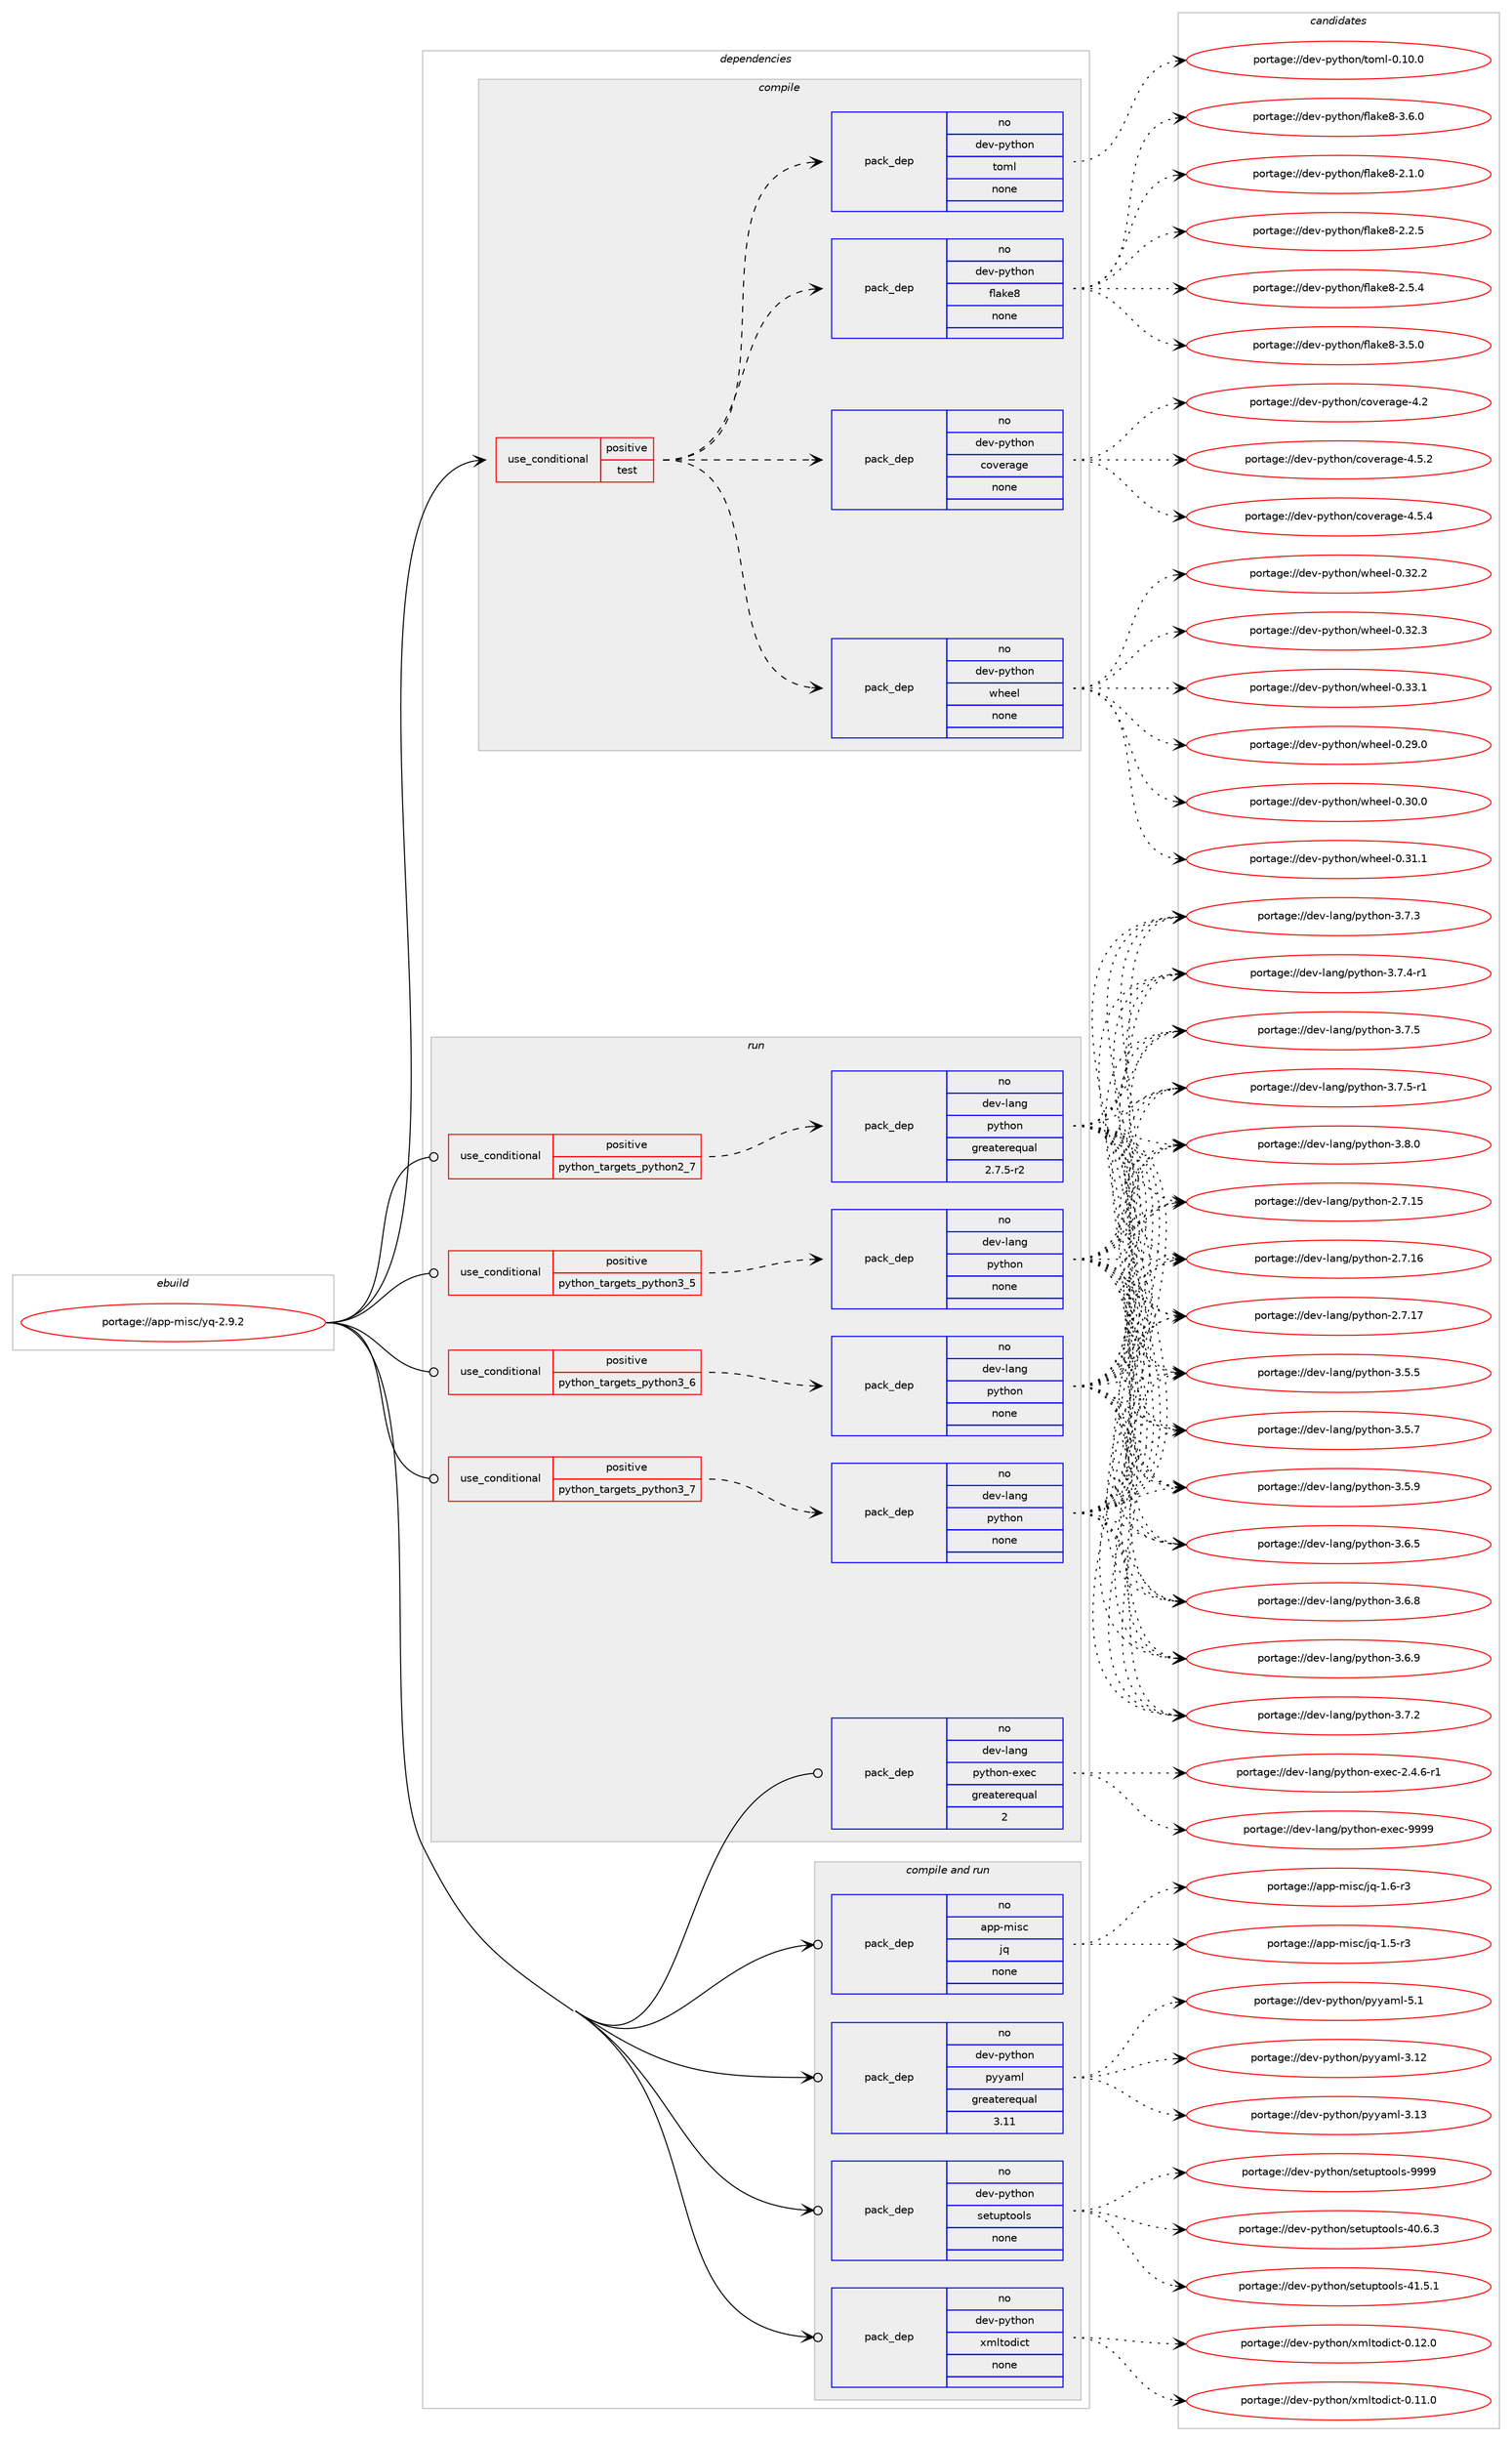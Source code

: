 digraph prolog {

# *************
# Graph options
# *************

newrank=true;
concentrate=true;
compound=true;
graph [rankdir=LR,fontname=Helvetica,fontsize=10,ranksep=1.5];#, ranksep=2.5, nodesep=0.2];
edge  [arrowhead=vee];
node  [fontname=Helvetica,fontsize=10];

# **********
# The ebuild
# **********

subgraph cluster_leftcol {
color=gray;
rank=same;
label=<<i>ebuild</i>>;
id [label="portage://app-misc/yq-2.9.2", color=red, width=4, href="../app-misc/yq-2.9.2.svg"];
}

# ****************
# The dependencies
# ****************

subgraph cluster_midcol {
color=gray;
label=<<i>dependencies</i>>;
subgraph cluster_compile {
fillcolor="#eeeeee";
style=filled;
label=<<i>compile</i>>;
subgraph cond9172 {
dependency36707 [label=<<TABLE BORDER="0" CELLBORDER="1" CELLSPACING="0" CELLPADDING="4"><TR><TD ROWSPAN="3" CELLPADDING="10">use_conditional</TD></TR><TR><TD>positive</TD></TR><TR><TD>test</TD></TR></TABLE>>, shape=none, color=red];
subgraph pack26920 {
dependency36708 [label=<<TABLE BORDER="0" CELLBORDER="1" CELLSPACING="0" CELLPADDING="4" WIDTH="220"><TR><TD ROWSPAN="6" CELLPADDING="30">pack_dep</TD></TR><TR><TD WIDTH="110">no</TD></TR><TR><TD>dev-python</TD></TR><TR><TD>coverage</TD></TR><TR><TD>none</TD></TR><TR><TD></TD></TR></TABLE>>, shape=none, color=blue];
}
dependency36707:e -> dependency36708:w [weight=20,style="dashed",arrowhead="vee"];
subgraph pack26921 {
dependency36709 [label=<<TABLE BORDER="0" CELLBORDER="1" CELLSPACING="0" CELLPADDING="4" WIDTH="220"><TR><TD ROWSPAN="6" CELLPADDING="30">pack_dep</TD></TR><TR><TD WIDTH="110">no</TD></TR><TR><TD>dev-python</TD></TR><TR><TD>flake8</TD></TR><TR><TD>none</TD></TR><TR><TD></TD></TR></TABLE>>, shape=none, color=blue];
}
dependency36707:e -> dependency36709:w [weight=20,style="dashed",arrowhead="vee"];
subgraph pack26922 {
dependency36710 [label=<<TABLE BORDER="0" CELLBORDER="1" CELLSPACING="0" CELLPADDING="4" WIDTH="220"><TR><TD ROWSPAN="6" CELLPADDING="30">pack_dep</TD></TR><TR><TD WIDTH="110">no</TD></TR><TR><TD>dev-python</TD></TR><TR><TD>toml</TD></TR><TR><TD>none</TD></TR><TR><TD></TD></TR></TABLE>>, shape=none, color=blue];
}
dependency36707:e -> dependency36710:w [weight=20,style="dashed",arrowhead="vee"];
subgraph pack26923 {
dependency36711 [label=<<TABLE BORDER="0" CELLBORDER="1" CELLSPACING="0" CELLPADDING="4" WIDTH="220"><TR><TD ROWSPAN="6" CELLPADDING="30">pack_dep</TD></TR><TR><TD WIDTH="110">no</TD></TR><TR><TD>dev-python</TD></TR><TR><TD>wheel</TD></TR><TR><TD>none</TD></TR><TR><TD></TD></TR></TABLE>>, shape=none, color=blue];
}
dependency36707:e -> dependency36711:w [weight=20,style="dashed",arrowhead="vee"];
}
id:e -> dependency36707:w [weight=20,style="solid",arrowhead="vee"];
}
subgraph cluster_compileandrun {
fillcolor="#eeeeee";
style=filled;
label=<<i>compile and run</i>>;
subgraph pack26924 {
dependency36712 [label=<<TABLE BORDER="0" CELLBORDER="1" CELLSPACING="0" CELLPADDING="4" WIDTH="220"><TR><TD ROWSPAN="6" CELLPADDING="30">pack_dep</TD></TR><TR><TD WIDTH="110">no</TD></TR><TR><TD>app-misc</TD></TR><TR><TD>jq</TD></TR><TR><TD>none</TD></TR><TR><TD></TD></TR></TABLE>>, shape=none, color=blue];
}
id:e -> dependency36712:w [weight=20,style="solid",arrowhead="odotvee"];
subgraph pack26925 {
dependency36713 [label=<<TABLE BORDER="0" CELLBORDER="1" CELLSPACING="0" CELLPADDING="4" WIDTH="220"><TR><TD ROWSPAN="6" CELLPADDING="30">pack_dep</TD></TR><TR><TD WIDTH="110">no</TD></TR><TR><TD>dev-python</TD></TR><TR><TD>pyyaml</TD></TR><TR><TD>greaterequal</TD></TR><TR><TD>3.11</TD></TR></TABLE>>, shape=none, color=blue];
}
id:e -> dependency36713:w [weight=20,style="solid",arrowhead="odotvee"];
subgraph pack26926 {
dependency36714 [label=<<TABLE BORDER="0" CELLBORDER="1" CELLSPACING="0" CELLPADDING="4" WIDTH="220"><TR><TD ROWSPAN="6" CELLPADDING="30">pack_dep</TD></TR><TR><TD WIDTH="110">no</TD></TR><TR><TD>dev-python</TD></TR><TR><TD>setuptools</TD></TR><TR><TD>none</TD></TR><TR><TD></TD></TR></TABLE>>, shape=none, color=blue];
}
id:e -> dependency36714:w [weight=20,style="solid",arrowhead="odotvee"];
subgraph pack26927 {
dependency36715 [label=<<TABLE BORDER="0" CELLBORDER="1" CELLSPACING="0" CELLPADDING="4" WIDTH="220"><TR><TD ROWSPAN="6" CELLPADDING="30">pack_dep</TD></TR><TR><TD WIDTH="110">no</TD></TR><TR><TD>dev-python</TD></TR><TR><TD>xmltodict</TD></TR><TR><TD>none</TD></TR><TR><TD></TD></TR></TABLE>>, shape=none, color=blue];
}
id:e -> dependency36715:w [weight=20,style="solid",arrowhead="odotvee"];
}
subgraph cluster_run {
fillcolor="#eeeeee";
style=filled;
label=<<i>run</i>>;
subgraph cond9173 {
dependency36716 [label=<<TABLE BORDER="0" CELLBORDER="1" CELLSPACING="0" CELLPADDING="4"><TR><TD ROWSPAN="3" CELLPADDING="10">use_conditional</TD></TR><TR><TD>positive</TD></TR><TR><TD>python_targets_python2_7</TD></TR></TABLE>>, shape=none, color=red];
subgraph pack26928 {
dependency36717 [label=<<TABLE BORDER="0" CELLBORDER="1" CELLSPACING="0" CELLPADDING="4" WIDTH="220"><TR><TD ROWSPAN="6" CELLPADDING="30">pack_dep</TD></TR><TR><TD WIDTH="110">no</TD></TR><TR><TD>dev-lang</TD></TR><TR><TD>python</TD></TR><TR><TD>greaterequal</TD></TR><TR><TD>2.7.5-r2</TD></TR></TABLE>>, shape=none, color=blue];
}
dependency36716:e -> dependency36717:w [weight=20,style="dashed",arrowhead="vee"];
}
id:e -> dependency36716:w [weight=20,style="solid",arrowhead="odot"];
subgraph cond9174 {
dependency36718 [label=<<TABLE BORDER="0" CELLBORDER="1" CELLSPACING="0" CELLPADDING="4"><TR><TD ROWSPAN="3" CELLPADDING="10">use_conditional</TD></TR><TR><TD>positive</TD></TR><TR><TD>python_targets_python3_5</TD></TR></TABLE>>, shape=none, color=red];
subgraph pack26929 {
dependency36719 [label=<<TABLE BORDER="0" CELLBORDER="1" CELLSPACING="0" CELLPADDING="4" WIDTH="220"><TR><TD ROWSPAN="6" CELLPADDING="30">pack_dep</TD></TR><TR><TD WIDTH="110">no</TD></TR><TR><TD>dev-lang</TD></TR><TR><TD>python</TD></TR><TR><TD>none</TD></TR><TR><TD></TD></TR></TABLE>>, shape=none, color=blue];
}
dependency36718:e -> dependency36719:w [weight=20,style="dashed",arrowhead="vee"];
}
id:e -> dependency36718:w [weight=20,style="solid",arrowhead="odot"];
subgraph cond9175 {
dependency36720 [label=<<TABLE BORDER="0" CELLBORDER="1" CELLSPACING="0" CELLPADDING="4"><TR><TD ROWSPAN="3" CELLPADDING="10">use_conditional</TD></TR><TR><TD>positive</TD></TR><TR><TD>python_targets_python3_6</TD></TR></TABLE>>, shape=none, color=red];
subgraph pack26930 {
dependency36721 [label=<<TABLE BORDER="0" CELLBORDER="1" CELLSPACING="0" CELLPADDING="4" WIDTH="220"><TR><TD ROWSPAN="6" CELLPADDING="30">pack_dep</TD></TR><TR><TD WIDTH="110">no</TD></TR><TR><TD>dev-lang</TD></TR><TR><TD>python</TD></TR><TR><TD>none</TD></TR><TR><TD></TD></TR></TABLE>>, shape=none, color=blue];
}
dependency36720:e -> dependency36721:w [weight=20,style="dashed",arrowhead="vee"];
}
id:e -> dependency36720:w [weight=20,style="solid",arrowhead="odot"];
subgraph cond9176 {
dependency36722 [label=<<TABLE BORDER="0" CELLBORDER="1" CELLSPACING="0" CELLPADDING="4"><TR><TD ROWSPAN="3" CELLPADDING="10">use_conditional</TD></TR><TR><TD>positive</TD></TR><TR><TD>python_targets_python3_7</TD></TR></TABLE>>, shape=none, color=red];
subgraph pack26931 {
dependency36723 [label=<<TABLE BORDER="0" CELLBORDER="1" CELLSPACING="0" CELLPADDING="4" WIDTH="220"><TR><TD ROWSPAN="6" CELLPADDING="30">pack_dep</TD></TR><TR><TD WIDTH="110">no</TD></TR><TR><TD>dev-lang</TD></TR><TR><TD>python</TD></TR><TR><TD>none</TD></TR><TR><TD></TD></TR></TABLE>>, shape=none, color=blue];
}
dependency36722:e -> dependency36723:w [weight=20,style="dashed",arrowhead="vee"];
}
id:e -> dependency36722:w [weight=20,style="solid",arrowhead="odot"];
subgraph pack26932 {
dependency36724 [label=<<TABLE BORDER="0" CELLBORDER="1" CELLSPACING="0" CELLPADDING="4" WIDTH="220"><TR><TD ROWSPAN="6" CELLPADDING="30">pack_dep</TD></TR><TR><TD WIDTH="110">no</TD></TR><TR><TD>dev-lang</TD></TR><TR><TD>python-exec</TD></TR><TR><TD>greaterequal</TD></TR><TR><TD>2</TD></TR></TABLE>>, shape=none, color=blue];
}
id:e -> dependency36724:w [weight=20,style="solid",arrowhead="odot"];
}
}

# **************
# The candidates
# **************

subgraph cluster_choices {
rank=same;
color=gray;
label=<<i>candidates</i>>;

subgraph choice26920 {
color=black;
nodesep=1;
choiceportage1001011184511212111610411111047991111181011149710310145524650 [label="portage://dev-python/coverage-4.2", color=red, width=4,href="../dev-python/coverage-4.2.svg"];
choiceportage10010111845112121116104111110479911111810111497103101455246534650 [label="portage://dev-python/coverage-4.5.2", color=red, width=4,href="../dev-python/coverage-4.5.2.svg"];
choiceportage10010111845112121116104111110479911111810111497103101455246534652 [label="portage://dev-python/coverage-4.5.4", color=red, width=4,href="../dev-python/coverage-4.5.4.svg"];
dependency36708:e -> choiceportage1001011184511212111610411111047991111181011149710310145524650:w [style=dotted,weight="100"];
dependency36708:e -> choiceportage10010111845112121116104111110479911111810111497103101455246534650:w [style=dotted,weight="100"];
dependency36708:e -> choiceportage10010111845112121116104111110479911111810111497103101455246534652:w [style=dotted,weight="100"];
}
subgraph choice26921 {
color=black;
nodesep=1;
choiceportage10010111845112121116104111110471021089710710156455046494648 [label="portage://dev-python/flake8-2.1.0", color=red, width=4,href="../dev-python/flake8-2.1.0.svg"];
choiceportage10010111845112121116104111110471021089710710156455046504653 [label="portage://dev-python/flake8-2.2.5", color=red, width=4,href="../dev-python/flake8-2.2.5.svg"];
choiceportage10010111845112121116104111110471021089710710156455046534652 [label="portage://dev-python/flake8-2.5.4", color=red, width=4,href="../dev-python/flake8-2.5.4.svg"];
choiceportage10010111845112121116104111110471021089710710156455146534648 [label="portage://dev-python/flake8-3.5.0", color=red, width=4,href="../dev-python/flake8-3.5.0.svg"];
choiceportage10010111845112121116104111110471021089710710156455146544648 [label="portage://dev-python/flake8-3.6.0", color=red, width=4,href="../dev-python/flake8-3.6.0.svg"];
dependency36709:e -> choiceportage10010111845112121116104111110471021089710710156455046494648:w [style=dotted,weight="100"];
dependency36709:e -> choiceportage10010111845112121116104111110471021089710710156455046504653:w [style=dotted,weight="100"];
dependency36709:e -> choiceportage10010111845112121116104111110471021089710710156455046534652:w [style=dotted,weight="100"];
dependency36709:e -> choiceportage10010111845112121116104111110471021089710710156455146534648:w [style=dotted,weight="100"];
dependency36709:e -> choiceportage10010111845112121116104111110471021089710710156455146544648:w [style=dotted,weight="100"];
}
subgraph choice26922 {
color=black;
nodesep=1;
choiceportage100101118451121211161041111104711611110910845484649484648 [label="portage://dev-python/toml-0.10.0", color=red, width=4,href="../dev-python/toml-0.10.0.svg"];
dependency36710:e -> choiceportage100101118451121211161041111104711611110910845484649484648:w [style=dotted,weight="100"];
}
subgraph choice26923 {
color=black;
nodesep=1;
choiceportage100101118451121211161041111104711910410110110845484650574648 [label="portage://dev-python/wheel-0.29.0", color=red, width=4,href="../dev-python/wheel-0.29.0.svg"];
choiceportage100101118451121211161041111104711910410110110845484651484648 [label="portage://dev-python/wheel-0.30.0", color=red, width=4,href="../dev-python/wheel-0.30.0.svg"];
choiceportage100101118451121211161041111104711910410110110845484651494649 [label="portage://dev-python/wheel-0.31.1", color=red, width=4,href="../dev-python/wheel-0.31.1.svg"];
choiceportage100101118451121211161041111104711910410110110845484651504650 [label="portage://dev-python/wheel-0.32.2", color=red, width=4,href="../dev-python/wheel-0.32.2.svg"];
choiceportage100101118451121211161041111104711910410110110845484651504651 [label="portage://dev-python/wheel-0.32.3", color=red, width=4,href="../dev-python/wheel-0.32.3.svg"];
choiceportage100101118451121211161041111104711910410110110845484651514649 [label="portage://dev-python/wheel-0.33.1", color=red, width=4,href="../dev-python/wheel-0.33.1.svg"];
dependency36711:e -> choiceportage100101118451121211161041111104711910410110110845484650574648:w [style=dotted,weight="100"];
dependency36711:e -> choiceportage100101118451121211161041111104711910410110110845484651484648:w [style=dotted,weight="100"];
dependency36711:e -> choiceportage100101118451121211161041111104711910410110110845484651494649:w [style=dotted,weight="100"];
dependency36711:e -> choiceportage100101118451121211161041111104711910410110110845484651504650:w [style=dotted,weight="100"];
dependency36711:e -> choiceportage100101118451121211161041111104711910410110110845484651504651:w [style=dotted,weight="100"];
dependency36711:e -> choiceportage100101118451121211161041111104711910410110110845484651514649:w [style=dotted,weight="100"];
}
subgraph choice26924 {
color=black;
nodesep=1;
choiceportage97112112451091051159947106113454946534511451 [label="portage://app-misc/jq-1.5-r3", color=red, width=4,href="../app-misc/jq-1.5-r3.svg"];
choiceportage97112112451091051159947106113454946544511451 [label="portage://app-misc/jq-1.6-r3", color=red, width=4,href="../app-misc/jq-1.6-r3.svg"];
dependency36712:e -> choiceportage97112112451091051159947106113454946534511451:w [style=dotted,weight="100"];
dependency36712:e -> choiceportage97112112451091051159947106113454946544511451:w [style=dotted,weight="100"];
}
subgraph choice26925 {
color=black;
nodesep=1;
choiceportage1001011184511212111610411111047112121121971091084551464950 [label="portage://dev-python/pyyaml-3.12", color=red, width=4,href="../dev-python/pyyaml-3.12.svg"];
choiceportage1001011184511212111610411111047112121121971091084551464951 [label="portage://dev-python/pyyaml-3.13", color=red, width=4,href="../dev-python/pyyaml-3.13.svg"];
choiceportage10010111845112121116104111110471121211219710910845534649 [label="portage://dev-python/pyyaml-5.1", color=red, width=4,href="../dev-python/pyyaml-5.1.svg"];
dependency36713:e -> choiceportage1001011184511212111610411111047112121121971091084551464950:w [style=dotted,weight="100"];
dependency36713:e -> choiceportage1001011184511212111610411111047112121121971091084551464951:w [style=dotted,weight="100"];
dependency36713:e -> choiceportage10010111845112121116104111110471121211219710910845534649:w [style=dotted,weight="100"];
}
subgraph choice26926 {
color=black;
nodesep=1;
choiceportage100101118451121211161041111104711510111611711211611111110811545524846544651 [label="portage://dev-python/setuptools-40.6.3", color=red, width=4,href="../dev-python/setuptools-40.6.3.svg"];
choiceportage100101118451121211161041111104711510111611711211611111110811545524946534649 [label="portage://dev-python/setuptools-41.5.1", color=red, width=4,href="../dev-python/setuptools-41.5.1.svg"];
choiceportage10010111845112121116104111110471151011161171121161111111081154557575757 [label="portage://dev-python/setuptools-9999", color=red, width=4,href="../dev-python/setuptools-9999.svg"];
dependency36714:e -> choiceportage100101118451121211161041111104711510111611711211611111110811545524846544651:w [style=dotted,weight="100"];
dependency36714:e -> choiceportage100101118451121211161041111104711510111611711211611111110811545524946534649:w [style=dotted,weight="100"];
dependency36714:e -> choiceportage10010111845112121116104111110471151011161171121161111111081154557575757:w [style=dotted,weight="100"];
}
subgraph choice26927 {
color=black;
nodesep=1;
choiceportage10010111845112121116104111110471201091081161111001059911645484649494648 [label="portage://dev-python/xmltodict-0.11.0", color=red, width=4,href="../dev-python/xmltodict-0.11.0.svg"];
choiceportage10010111845112121116104111110471201091081161111001059911645484649504648 [label="portage://dev-python/xmltodict-0.12.0", color=red, width=4,href="../dev-python/xmltodict-0.12.0.svg"];
dependency36715:e -> choiceportage10010111845112121116104111110471201091081161111001059911645484649494648:w [style=dotted,weight="100"];
dependency36715:e -> choiceportage10010111845112121116104111110471201091081161111001059911645484649504648:w [style=dotted,weight="100"];
}
subgraph choice26928 {
color=black;
nodesep=1;
choiceportage10010111845108971101034711212111610411111045504655464953 [label="portage://dev-lang/python-2.7.15", color=red, width=4,href="../dev-lang/python-2.7.15.svg"];
choiceportage10010111845108971101034711212111610411111045504655464954 [label="portage://dev-lang/python-2.7.16", color=red, width=4,href="../dev-lang/python-2.7.16.svg"];
choiceportage10010111845108971101034711212111610411111045504655464955 [label="portage://dev-lang/python-2.7.17", color=red, width=4,href="../dev-lang/python-2.7.17.svg"];
choiceportage100101118451089711010347112121116104111110455146534653 [label="portage://dev-lang/python-3.5.5", color=red, width=4,href="../dev-lang/python-3.5.5.svg"];
choiceportage100101118451089711010347112121116104111110455146534655 [label="portage://dev-lang/python-3.5.7", color=red, width=4,href="../dev-lang/python-3.5.7.svg"];
choiceportage100101118451089711010347112121116104111110455146534657 [label="portage://dev-lang/python-3.5.9", color=red, width=4,href="../dev-lang/python-3.5.9.svg"];
choiceportage100101118451089711010347112121116104111110455146544653 [label="portage://dev-lang/python-3.6.5", color=red, width=4,href="../dev-lang/python-3.6.5.svg"];
choiceportage100101118451089711010347112121116104111110455146544656 [label="portage://dev-lang/python-3.6.8", color=red, width=4,href="../dev-lang/python-3.6.8.svg"];
choiceportage100101118451089711010347112121116104111110455146544657 [label="portage://dev-lang/python-3.6.9", color=red, width=4,href="../dev-lang/python-3.6.9.svg"];
choiceportage100101118451089711010347112121116104111110455146554650 [label="portage://dev-lang/python-3.7.2", color=red, width=4,href="../dev-lang/python-3.7.2.svg"];
choiceportage100101118451089711010347112121116104111110455146554651 [label="portage://dev-lang/python-3.7.3", color=red, width=4,href="../dev-lang/python-3.7.3.svg"];
choiceportage1001011184510897110103471121211161041111104551465546524511449 [label="portage://dev-lang/python-3.7.4-r1", color=red, width=4,href="../dev-lang/python-3.7.4-r1.svg"];
choiceportage100101118451089711010347112121116104111110455146554653 [label="portage://dev-lang/python-3.7.5", color=red, width=4,href="../dev-lang/python-3.7.5.svg"];
choiceportage1001011184510897110103471121211161041111104551465546534511449 [label="portage://dev-lang/python-3.7.5-r1", color=red, width=4,href="../dev-lang/python-3.7.5-r1.svg"];
choiceportage100101118451089711010347112121116104111110455146564648 [label="portage://dev-lang/python-3.8.0", color=red, width=4,href="../dev-lang/python-3.8.0.svg"];
dependency36717:e -> choiceportage10010111845108971101034711212111610411111045504655464953:w [style=dotted,weight="100"];
dependency36717:e -> choiceportage10010111845108971101034711212111610411111045504655464954:w [style=dotted,weight="100"];
dependency36717:e -> choiceportage10010111845108971101034711212111610411111045504655464955:w [style=dotted,weight="100"];
dependency36717:e -> choiceportage100101118451089711010347112121116104111110455146534653:w [style=dotted,weight="100"];
dependency36717:e -> choiceportage100101118451089711010347112121116104111110455146534655:w [style=dotted,weight="100"];
dependency36717:e -> choiceportage100101118451089711010347112121116104111110455146534657:w [style=dotted,weight="100"];
dependency36717:e -> choiceportage100101118451089711010347112121116104111110455146544653:w [style=dotted,weight="100"];
dependency36717:e -> choiceportage100101118451089711010347112121116104111110455146544656:w [style=dotted,weight="100"];
dependency36717:e -> choiceportage100101118451089711010347112121116104111110455146544657:w [style=dotted,weight="100"];
dependency36717:e -> choiceportage100101118451089711010347112121116104111110455146554650:w [style=dotted,weight="100"];
dependency36717:e -> choiceportage100101118451089711010347112121116104111110455146554651:w [style=dotted,weight="100"];
dependency36717:e -> choiceportage1001011184510897110103471121211161041111104551465546524511449:w [style=dotted,weight="100"];
dependency36717:e -> choiceportage100101118451089711010347112121116104111110455146554653:w [style=dotted,weight="100"];
dependency36717:e -> choiceportage1001011184510897110103471121211161041111104551465546534511449:w [style=dotted,weight="100"];
dependency36717:e -> choiceportage100101118451089711010347112121116104111110455146564648:w [style=dotted,weight="100"];
}
subgraph choice26929 {
color=black;
nodesep=1;
choiceportage10010111845108971101034711212111610411111045504655464953 [label="portage://dev-lang/python-2.7.15", color=red, width=4,href="../dev-lang/python-2.7.15.svg"];
choiceportage10010111845108971101034711212111610411111045504655464954 [label="portage://dev-lang/python-2.7.16", color=red, width=4,href="../dev-lang/python-2.7.16.svg"];
choiceportage10010111845108971101034711212111610411111045504655464955 [label="portage://dev-lang/python-2.7.17", color=red, width=4,href="../dev-lang/python-2.7.17.svg"];
choiceportage100101118451089711010347112121116104111110455146534653 [label="portage://dev-lang/python-3.5.5", color=red, width=4,href="../dev-lang/python-3.5.5.svg"];
choiceportage100101118451089711010347112121116104111110455146534655 [label="portage://dev-lang/python-3.5.7", color=red, width=4,href="../dev-lang/python-3.5.7.svg"];
choiceportage100101118451089711010347112121116104111110455146534657 [label="portage://dev-lang/python-3.5.9", color=red, width=4,href="../dev-lang/python-3.5.9.svg"];
choiceportage100101118451089711010347112121116104111110455146544653 [label="portage://dev-lang/python-3.6.5", color=red, width=4,href="../dev-lang/python-3.6.5.svg"];
choiceportage100101118451089711010347112121116104111110455146544656 [label="portage://dev-lang/python-3.6.8", color=red, width=4,href="../dev-lang/python-3.6.8.svg"];
choiceportage100101118451089711010347112121116104111110455146544657 [label="portage://dev-lang/python-3.6.9", color=red, width=4,href="../dev-lang/python-3.6.9.svg"];
choiceportage100101118451089711010347112121116104111110455146554650 [label="portage://dev-lang/python-3.7.2", color=red, width=4,href="../dev-lang/python-3.7.2.svg"];
choiceportage100101118451089711010347112121116104111110455146554651 [label="portage://dev-lang/python-3.7.3", color=red, width=4,href="../dev-lang/python-3.7.3.svg"];
choiceportage1001011184510897110103471121211161041111104551465546524511449 [label="portage://dev-lang/python-3.7.4-r1", color=red, width=4,href="../dev-lang/python-3.7.4-r1.svg"];
choiceportage100101118451089711010347112121116104111110455146554653 [label="portage://dev-lang/python-3.7.5", color=red, width=4,href="../dev-lang/python-3.7.5.svg"];
choiceportage1001011184510897110103471121211161041111104551465546534511449 [label="portage://dev-lang/python-3.7.5-r1", color=red, width=4,href="../dev-lang/python-3.7.5-r1.svg"];
choiceportage100101118451089711010347112121116104111110455146564648 [label="portage://dev-lang/python-3.8.0", color=red, width=4,href="../dev-lang/python-3.8.0.svg"];
dependency36719:e -> choiceportage10010111845108971101034711212111610411111045504655464953:w [style=dotted,weight="100"];
dependency36719:e -> choiceportage10010111845108971101034711212111610411111045504655464954:w [style=dotted,weight="100"];
dependency36719:e -> choiceportage10010111845108971101034711212111610411111045504655464955:w [style=dotted,weight="100"];
dependency36719:e -> choiceportage100101118451089711010347112121116104111110455146534653:w [style=dotted,weight="100"];
dependency36719:e -> choiceportage100101118451089711010347112121116104111110455146534655:w [style=dotted,weight="100"];
dependency36719:e -> choiceportage100101118451089711010347112121116104111110455146534657:w [style=dotted,weight="100"];
dependency36719:e -> choiceportage100101118451089711010347112121116104111110455146544653:w [style=dotted,weight="100"];
dependency36719:e -> choiceportage100101118451089711010347112121116104111110455146544656:w [style=dotted,weight="100"];
dependency36719:e -> choiceportage100101118451089711010347112121116104111110455146544657:w [style=dotted,weight="100"];
dependency36719:e -> choiceportage100101118451089711010347112121116104111110455146554650:w [style=dotted,weight="100"];
dependency36719:e -> choiceportage100101118451089711010347112121116104111110455146554651:w [style=dotted,weight="100"];
dependency36719:e -> choiceportage1001011184510897110103471121211161041111104551465546524511449:w [style=dotted,weight="100"];
dependency36719:e -> choiceportage100101118451089711010347112121116104111110455146554653:w [style=dotted,weight="100"];
dependency36719:e -> choiceportage1001011184510897110103471121211161041111104551465546534511449:w [style=dotted,weight="100"];
dependency36719:e -> choiceportage100101118451089711010347112121116104111110455146564648:w [style=dotted,weight="100"];
}
subgraph choice26930 {
color=black;
nodesep=1;
choiceportage10010111845108971101034711212111610411111045504655464953 [label="portage://dev-lang/python-2.7.15", color=red, width=4,href="../dev-lang/python-2.7.15.svg"];
choiceportage10010111845108971101034711212111610411111045504655464954 [label="portage://dev-lang/python-2.7.16", color=red, width=4,href="../dev-lang/python-2.7.16.svg"];
choiceportage10010111845108971101034711212111610411111045504655464955 [label="portage://dev-lang/python-2.7.17", color=red, width=4,href="../dev-lang/python-2.7.17.svg"];
choiceportage100101118451089711010347112121116104111110455146534653 [label="portage://dev-lang/python-3.5.5", color=red, width=4,href="../dev-lang/python-3.5.5.svg"];
choiceportage100101118451089711010347112121116104111110455146534655 [label="portage://dev-lang/python-3.5.7", color=red, width=4,href="../dev-lang/python-3.5.7.svg"];
choiceportage100101118451089711010347112121116104111110455146534657 [label="portage://dev-lang/python-3.5.9", color=red, width=4,href="../dev-lang/python-3.5.9.svg"];
choiceportage100101118451089711010347112121116104111110455146544653 [label="portage://dev-lang/python-3.6.5", color=red, width=4,href="../dev-lang/python-3.6.5.svg"];
choiceportage100101118451089711010347112121116104111110455146544656 [label="portage://dev-lang/python-3.6.8", color=red, width=4,href="../dev-lang/python-3.6.8.svg"];
choiceportage100101118451089711010347112121116104111110455146544657 [label="portage://dev-lang/python-3.6.9", color=red, width=4,href="../dev-lang/python-3.6.9.svg"];
choiceportage100101118451089711010347112121116104111110455146554650 [label="portage://dev-lang/python-3.7.2", color=red, width=4,href="../dev-lang/python-3.7.2.svg"];
choiceportage100101118451089711010347112121116104111110455146554651 [label="portage://dev-lang/python-3.7.3", color=red, width=4,href="../dev-lang/python-3.7.3.svg"];
choiceportage1001011184510897110103471121211161041111104551465546524511449 [label="portage://dev-lang/python-3.7.4-r1", color=red, width=4,href="../dev-lang/python-3.7.4-r1.svg"];
choiceportage100101118451089711010347112121116104111110455146554653 [label="portage://dev-lang/python-3.7.5", color=red, width=4,href="../dev-lang/python-3.7.5.svg"];
choiceportage1001011184510897110103471121211161041111104551465546534511449 [label="portage://dev-lang/python-3.7.5-r1", color=red, width=4,href="../dev-lang/python-3.7.5-r1.svg"];
choiceportage100101118451089711010347112121116104111110455146564648 [label="portage://dev-lang/python-3.8.0", color=red, width=4,href="../dev-lang/python-3.8.0.svg"];
dependency36721:e -> choiceportage10010111845108971101034711212111610411111045504655464953:w [style=dotted,weight="100"];
dependency36721:e -> choiceportage10010111845108971101034711212111610411111045504655464954:w [style=dotted,weight="100"];
dependency36721:e -> choiceportage10010111845108971101034711212111610411111045504655464955:w [style=dotted,weight="100"];
dependency36721:e -> choiceportage100101118451089711010347112121116104111110455146534653:w [style=dotted,weight="100"];
dependency36721:e -> choiceportage100101118451089711010347112121116104111110455146534655:w [style=dotted,weight="100"];
dependency36721:e -> choiceportage100101118451089711010347112121116104111110455146534657:w [style=dotted,weight="100"];
dependency36721:e -> choiceportage100101118451089711010347112121116104111110455146544653:w [style=dotted,weight="100"];
dependency36721:e -> choiceportage100101118451089711010347112121116104111110455146544656:w [style=dotted,weight="100"];
dependency36721:e -> choiceportage100101118451089711010347112121116104111110455146544657:w [style=dotted,weight="100"];
dependency36721:e -> choiceportage100101118451089711010347112121116104111110455146554650:w [style=dotted,weight="100"];
dependency36721:e -> choiceportage100101118451089711010347112121116104111110455146554651:w [style=dotted,weight="100"];
dependency36721:e -> choiceportage1001011184510897110103471121211161041111104551465546524511449:w [style=dotted,weight="100"];
dependency36721:e -> choiceportage100101118451089711010347112121116104111110455146554653:w [style=dotted,weight="100"];
dependency36721:e -> choiceportage1001011184510897110103471121211161041111104551465546534511449:w [style=dotted,weight="100"];
dependency36721:e -> choiceportage100101118451089711010347112121116104111110455146564648:w [style=dotted,weight="100"];
}
subgraph choice26931 {
color=black;
nodesep=1;
choiceportage10010111845108971101034711212111610411111045504655464953 [label="portage://dev-lang/python-2.7.15", color=red, width=4,href="../dev-lang/python-2.7.15.svg"];
choiceportage10010111845108971101034711212111610411111045504655464954 [label="portage://dev-lang/python-2.7.16", color=red, width=4,href="../dev-lang/python-2.7.16.svg"];
choiceportage10010111845108971101034711212111610411111045504655464955 [label="portage://dev-lang/python-2.7.17", color=red, width=4,href="../dev-lang/python-2.7.17.svg"];
choiceportage100101118451089711010347112121116104111110455146534653 [label="portage://dev-lang/python-3.5.5", color=red, width=4,href="../dev-lang/python-3.5.5.svg"];
choiceportage100101118451089711010347112121116104111110455146534655 [label="portage://dev-lang/python-3.5.7", color=red, width=4,href="../dev-lang/python-3.5.7.svg"];
choiceportage100101118451089711010347112121116104111110455146534657 [label="portage://dev-lang/python-3.5.9", color=red, width=4,href="../dev-lang/python-3.5.9.svg"];
choiceportage100101118451089711010347112121116104111110455146544653 [label="portage://dev-lang/python-3.6.5", color=red, width=4,href="../dev-lang/python-3.6.5.svg"];
choiceportage100101118451089711010347112121116104111110455146544656 [label="portage://dev-lang/python-3.6.8", color=red, width=4,href="../dev-lang/python-3.6.8.svg"];
choiceportage100101118451089711010347112121116104111110455146544657 [label="portage://dev-lang/python-3.6.9", color=red, width=4,href="../dev-lang/python-3.6.9.svg"];
choiceportage100101118451089711010347112121116104111110455146554650 [label="portage://dev-lang/python-3.7.2", color=red, width=4,href="../dev-lang/python-3.7.2.svg"];
choiceportage100101118451089711010347112121116104111110455146554651 [label="portage://dev-lang/python-3.7.3", color=red, width=4,href="../dev-lang/python-3.7.3.svg"];
choiceportage1001011184510897110103471121211161041111104551465546524511449 [label="portage://dev-lang/python-3.7.4-r1", color=red, width=4,href="../dev-lang/python-3.7.4-r1.svg"];
choiceportage100101118451089711010347112121116104111110455146554653 [label="portage://dev-lang/python-3.7.5", color=red, width=4,href="../dev-lang/python-3.7.5.svg"];
choiceportage1001011184510897110103471121211161041111104551465546534511449 [label="portage://dev-lang/python-3.7.5-r1", color=red, width=4,href="../dev-lang/python-3.7.5-r1.svg"];
choiceportage100101118451089711010347112121116104111110455146564648 [label="portage://dev-lang/python-3.8.0", color=red, width=4,href="../dev-lang/python-3.8.0.svg"];
dependency36723:e -> choiceportage10010111845108971101034711212111610411111045504655464953:w [style=dotted,weight="100"];
dependency36723:e -> choiceportage10010111845108971101034711212111610411111045504655464954:w [style=dotted,weight="100"];
dependency36723:e -> choiceportage10010111845108971101034711212111610411111045504655464955:w [style=dotted,weight="100"];
dependency36723:e -> choiceportage100101118451089711010347112121116104111110455146534653:w [style=dotted,weight="100"];
dependency36723:e -> choiceportage100101118451089711010347112121116104111110455146534655:w [style=dotted,weight="100"];
dependency36723:e -> choiceportage100101118451089711010347112121116104111110455146534657:w [style=dotted,weight="100"];
dependency36723:e -> choiceportage100101118451089711010347112121116104111110455146544653:w [style=dotted,weight="100"];
dependency36723:e -> choiceportage100101118451089711010347112121116104111110455146544656:w [style=dotted,weight="100"];
dependency36723:e -> choiceportage100101118451089711010347112121116104111110455146544657:w [style=dotted,weight="100"];
dependency36723:e -> choiceportage100101118451089711010347112121116104111110455146554650:w [style=dotted,weight="100"];
dependency36723:e -> choiceportage100101118451089711010347112121116104111110455146554651:w [style=dotted,weight="100"];
dependency36723:e -> choiceportage1001011184510897110103471121211161041111104551465546524511449:w [style=dotted,weight="100"];
dependency36723:e -> choiceportage100101118451089711010347112121116104111110455146554653:w [style=dotted,weight="100"];
dependency36723:e -> choiceportage1001011184510897110103471121211161041111104551465546534511449:w [style=dotted,weight="100"];
dependency36723:e -> choiceportage100101118451089711010347112121116104111110455146564648:w [style=dotted,weight="100"];
}
subgraph choice26932 {
color=black;
nodesep=1;
choiceportage10010111845108971101034711212111610411111045101120101994550465246544511449 [label="portage://dev-lang/python-exec-2.4.6-r1", color=red, width=4,href="../dev-lang/python-exec-2.4.6-r1.svg"];
choiceportage10010111845108971101034711212111610411111045101120101994557575757 [label="portage://dev-lang/python-exec-9999", color=red, width=4,href="../dev-lang/python-exec-9999.svg"];
dependency36724:e -> choiceportage10010111845108971101034711212111610411111045101120101994550465246544511449:w [style=dotted,weight="100"];
dependency36724:e -> choiceportage10010111845108971101034711212111610411111045101120101994557575757:w [style=dotted,weight="100"];
}
}

}

